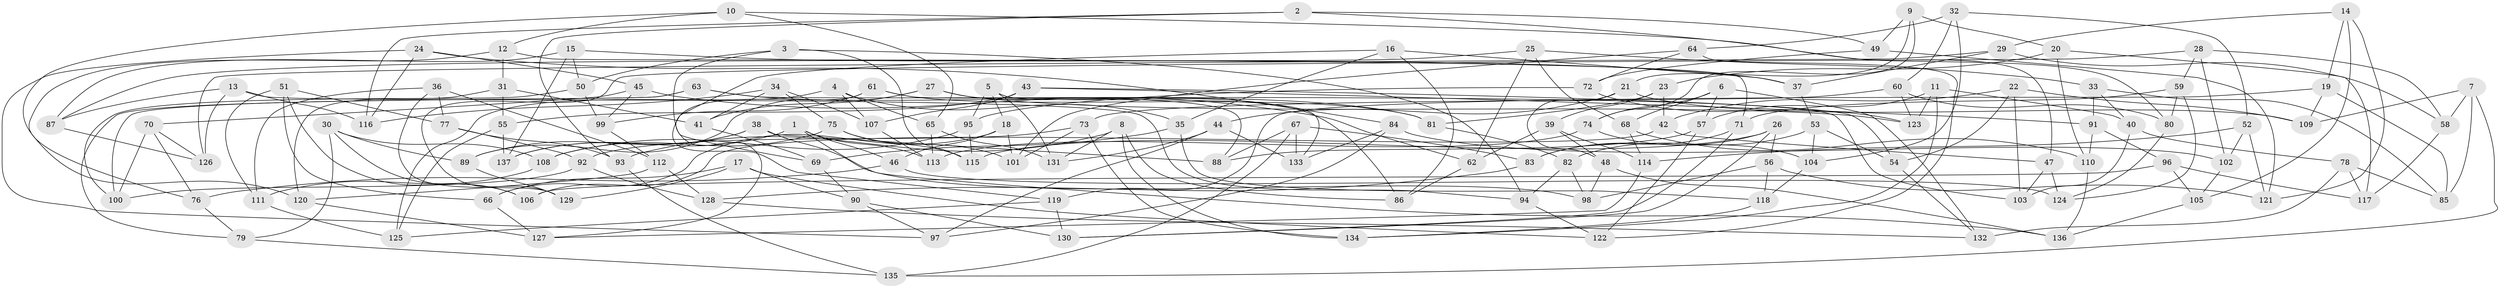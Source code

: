 // Generated by graph-tools (version 1.1) at 2025/57/03/09/25 04:57:21]
// undirected, 137 vertices, 274 edges
graph export_dot {
graph [start="1"]
  node [color=gray90,style=filled];
  1;
  2;
  3;
  4;
  5;
  6;
  7;
  8;
  9;
  10;
  11;
  12;
  13;
  14;
  15;
  16;
  17;
  18;
  19;
  20;
  21;
  22;
  23;
  24;
  25;
  26;
  27;
  28;
  29;
  30;
  31;
  32;
  33;
  34;
  35;
  36;
  37;
  38;
  39;
  40;
  41;
  42;
  43;
  44;
  45;
  46;
  47;
  48;
  49;
  50;
  51;
  52;
  53;
  54;
  55;
  56;
  57;
  58;
  59;
  60;
  61;
  62;
  63;
  64;
  65;
  66;
  67;
  68;
  69;
  70;
  71;
  72;
  73;
  74;
  75;
  76;
  77;
  78;
  79;
  80;
  81;
  82;
  83;
  84;
  85;
  86;
  87;
  88;
  89;
  90;
  91;
  92;
  93;
  94;
  95;
  96;
  97;
  98;
  99;
  100;
  101;
  102;
  103;
  104;
  105;
  106;
  107;
  108;
  109;
  110;
  111;
  112;
  113;
  114;
  115;
  116;
  117;
  118;
  119;
  120;
  121;
  122;
  123;
  124;
  125;
  126;
  127;
  128;
  129;
  130;
  131;
  132;
  133;
  134;
  135;
  136;
  137;
  1 -- 113;
  1 -- 46;
  1 -- 136;
  1 -- 137;
  2 -- 49;
  2 -- 116;
  2 -- 47;
  2 -- 93;
  3 -- 94;
  3 -- 69;
  3 -- 50;
  3 -- 115;
  4 -- 107;
  4 -- 65;
  4 -- 125;
  4 -- 35;
  5 -- 18;
  5 -- 133;
  5 -- 95;
  5 -- 131;
  6 -- 68;
  6 -- 132;
  6 -- 57;
  6 -- 74;
  7 -- 58;
  7 -- 135;
  7 -- 109;
  7 -- 85;
  8 -- 93;
  8 -- 131;
  8 -- 134;
  8 -- 86;
  9 -- 49;
  9 -- 21;
  9 -- 20;
  9 -- 74;
  10 -- 12;
  10 -- 80;
  10 -- 120;
  10 -- 65;
  11 -- 134;
  11 -- 57;
  11 -- 40;
  11 -- 123;
  12 -- 71;
  12 -- 76;
  12 -- 31;
  13 -- 87;
  13 -- 116;
  13 -- 94;
  13 -- 126;
  14 -- 105;
  14 -- 121;
  14 -- 19;
  14 -- 29;
  15 -- 50;
  15 -- 137;
  15 -- 87;
  15 -- 37;
  16 -- 35;
  16 -- 119;
  16 -- 86;
  16 -- 37;
  17 -- 129;
  17 -- 90;
  17 -- 66;
  17 -- 122;
  18 -- 66;
  18 -- 46;
  18 -- 101;
  19 -- 85;
  19 -- 119;
  19 -- 109;
  20 -- 110;
  20 -- 23;
  20 -- 117;
  21 -- 44;
  21 -- 109;
  21 -- 48;
  22 -- 54;
  22 -- 103;
  22 -- 42;
  22 -- 109;
  23 -- 39;
  23 -- 81;
  23 -- 42;
  24 -- 84;
  24 -- 45;
  24 -- 97;
  24 -- 116;
  25 -- 62;
  25 -- 87;
  25 -- 68;
  25 -- 33;
  26 -- 83;
  26 -- 115;
  26 -- 56;
  26 -- 130;
  27 -- 89;
  27 -- 123;
  27 -- 41;
  27 -- 86;
  28 -- 58;
  28 -- 102;
  28 -- 59;
  28 -- 129;
  29 -- 126;
  29 -- 58;
  29 -- 37;
  30 -- 106;
  30 -- 108;
  30 -- 79;
  30 -- 89;
  31 -- 55;
  31 -- 41;
  31 -- 120;
  32 -- 64;
  32 -- 104;
  32 -- 60;
  32 -- 52;
  33 -- 40;
  33 -- 85;
  33 -- 91;
  34 -- 107;
  34 -- 75;
  34 -- 41;
  34 -- 116;
  35 -- 69;
  35 -- 118;
  36 -- 129;
  36 -- 111;
  36 -- 77;
  36 -- 112;
  37 -- 53;
  38 -- 137;
  38 -- 98;
  38 -- 89;
  38 -- 88;
  39 -- 48;
  39 -- 62;
  39 -- 114;
  40 -- 78;
  40 -- 103;
  41 -- 69;
  42 -- 106;
  42 -- 47;
  43 -- 107;
  43 -- 54;
  43 -- 55;
  43 -- 91;
  44 -- 133;
  44 -- 131;
  44 -- 97;
  45 -- 99;
  45 -- 62;
  45 -- 70;
  46 -- 76;
  46 -- 124;
  47 -- 103;
  47 -- 124;
  48 -- 98;
  48 -- 136;
  49 -- 72;
  49 -- 121;
  50 -- 99;
  50 -- 100;
  51 -- 77;
  51 -- 66;
  51 -- 106;
  51 -- 111;
  52 -- 121;
  52 -- 102;
  52 -- 114;
  53 -- 104;
  53 -- 54;
  53 -- 82;
  54 -- 132;
  55 -- 125;
  55 -- 137;
  56 -- 98;
  56 -- 118;
  56 -- 121;
  57 -- 88;
  57 -- 122;
  58 -- 117;
  59 -- 124;
  59 -- 71;
  59 -- 80;
  60 -- 80;
  60 -- 123;
  60 -- 73;
  61 -- 127;
  61 -- 88;
  61 -- 81;
  61 -- 99;
  62 -- 86;
  63 -- 100;
  63 -- 81;
  63 -- 103;
  63 -- 79;
  64 -- 72;
  64 -- 101;
  64 -- 122;
  65 -- 131;
  65 -- 113;
  66 -- 127;
  67 -- 88;
  67 -- 135;
  67 -- 83;
  67 -- 133;
  68 -- 110;
  68 -- 114;
  69 -- 90;
  70 -- 126;
  70 -- 100;
  70 -- 76;
  71 -- 83;
  71 -- 130;
  72 -- 95;
  72 -- 123;
  73 -- 134;
  73 -- 92;
  73 -- 101;
  74 -- 113;
  74 -- 104;
  75 -- 108;
  75 -- 115;
  75 -- 101;
  76 -- 79;
  77 -- 92;
  77 -- 93;
  78 -- 117;
  78 -- 132;
  78 -- 85;
  79 -- 135;
  80 -- 124;
  81 -- 82;
  82 -- 98;
  82 -- 94;
  83 -- 128;
  84 -- 97;
  84 -- 102;
  84 -- 133;
  87 -- 126;
  89 -- 129;
  90 -- 130;
  90 -- 97;
  91 -- 96;
  91 -- 110;
  92 -- 128;
  92 -- 100;
  93 -- 135;
  94 -- 122;
  95 -- 108;
  95 -- 115;
  96 -- 105;
  96 -- 106;
  96 -- 117;
  99 -- 112;
  102 -- 105;
  104 -- 118;
  105 -- 136;
  107 -- 113;
  108 -- 111;
  110 -- 136;
  111 -- 125;
  112 -- 120;
  112 -- 128;
  114 -- 127;
  118 -- 134;
  119 -- 125;
  119 -- 130;
  120 -- 127;
  128 -- 132;
}
